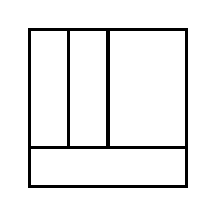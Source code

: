 \begin{tikzpicture}[very thick, scale=.5]
    \draw (0,1) rectangle (1,4);
    \draw (1,1) rectangle (2,4);
    \draw (2,1) rectangle (4,4);
    \draw (0,0) rectangle (4,1);
\end{tikzpicture}
